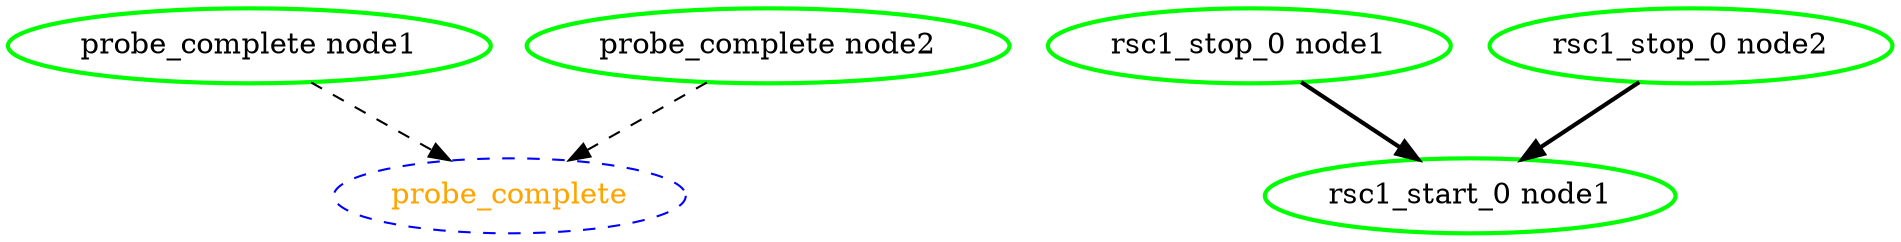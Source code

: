 digraph "g" {
	size = "30,30"
"probe_complete" [ style="dashed" color="blue" fontcolor="orange" ]
"probe_complete node1" [ style=bold color="green" fontcolor="black" ]
"probe_complete node2" [ style=bold color="green" fontcolor="black" ]
"rsc1_stop_0 node1" [ style=bold color="green" fontcolor="black" ]
"rsc1_stop_0 node2" [ style=bold color="green" fontcolor="black" ]
"rsc1_start_0 node1" [ style=bold color="green" fontcolor="black" ]
"probe_complete node1" -> "probe_complete" [ style = dashed]
"probe_complete node2" -> "probe_complete" [ style = dashed]
"rsc1_stop_0 node1" -> "rsc1_start_0 node1" [ style = bold]
"rsc1_stop_0 node2" -> "rsc1_start_0 node1" [ style = bold]
}
